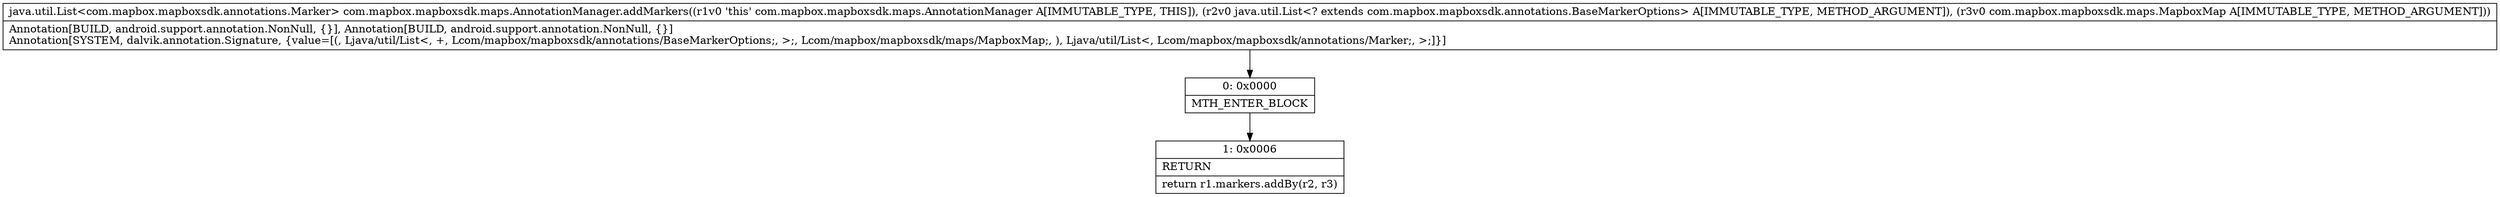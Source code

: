 digraph "CFG forcom.mapbox.mapboxsdk.maps.AnnotationManager.addMarkers(Ljava\/util\/List;Lcom\/mapbox\/mapboxsdk\/maps\/MapboxMap;)Ljava\/util\/List;" {
Node_0 [shape=record,label="{0\:\ 0x0000|MTH_ENTER_BLOCK\l}"];
Node_1 [shape=record,label="{1\:\ 0x0006|RETURN\l|return r1.markers.addBy(r2, r3)\l}"];
MethodNode[shape=record,label="{java.util.List\<com.mapbox.mapboxsdk.annotations.Marker\> com.mapbox.mapboxsdk.maps.AnnotationManager.addMarkers((r1v0 'this' com.mapbox.mapboxsdk.maps.AnnotationManager A[IMMUTABLE_TYPE, THIS]), (r2v0 java.util.List\<? extends com.mapbox.mapboxsdk.annotations.BaseMarkerOptions\> A[IMMUTABLE_TYPE, METHOD_ARGUMENT]), (r3v0 com.mapbox.mapboxsdk.maps.MapboxMap A[IMMUTABLE_TYPE, METHOD_ARGUMENT]))  | Annotation[BUILD, android.support.annotation.NonNull, \{\}], Annotation[BUILD, android.support.annotation.NonNull, \{\}]\lAnnotation[SYSTEM, dalvik.annotation.Signature, \{value=[(, Ljava\/util\/List\<, +, Lcom\/mapbox\/mapboxsdk\/annotations\/BaseMarkerOptions;, \>;, Lcom\/mapbox\/mapboxsdk\/maps\/MapboxMap;, ), Ljava\/util\/List\<, Lcom\/mapbox\/mapboxsdk\/annotations\/Marker;, \>;]\}]\l}"];
MethodNode -> Node_0;
Node_0 -> Node_1;
}

